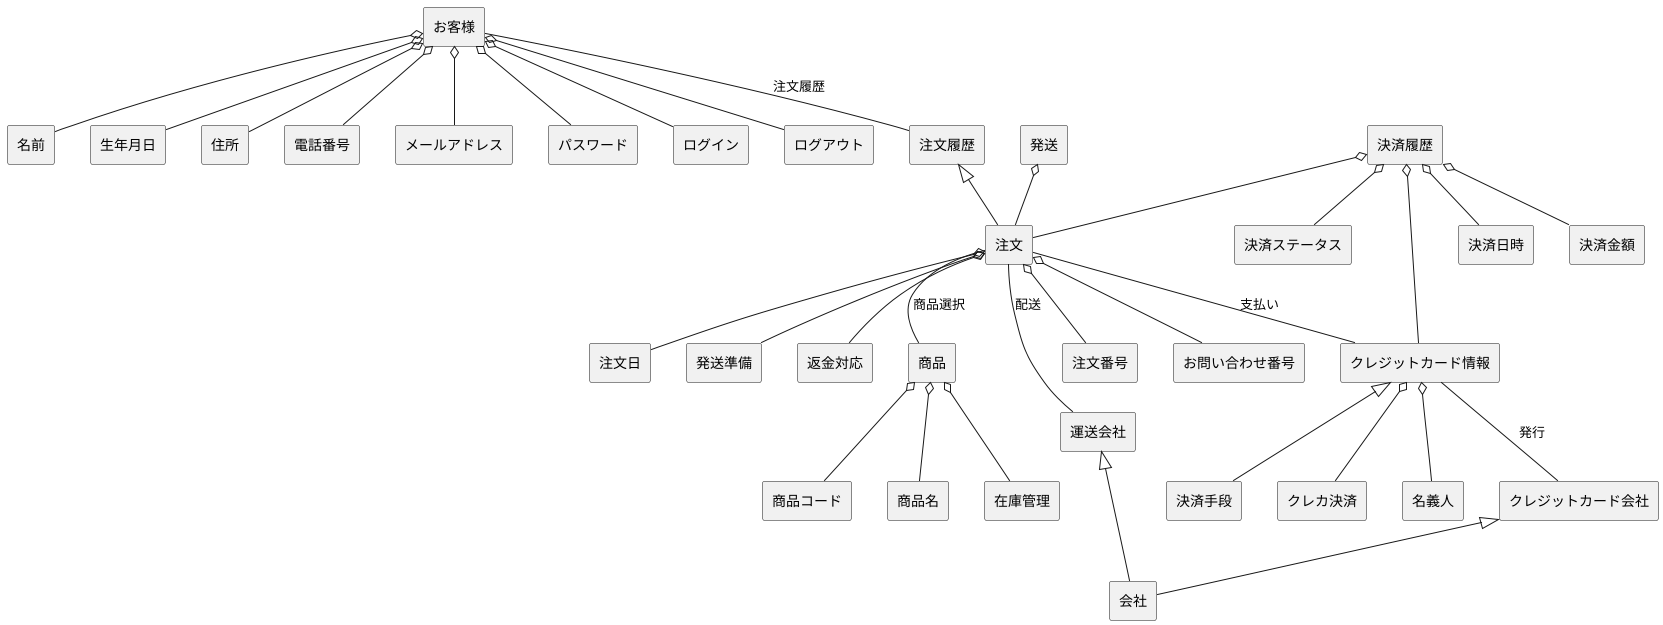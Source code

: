 @startuml Robodogドメインモデル図
skinparam componentStyle rectangle

' 属性（has-a関係）
[お客様] o-- [名前]
[お客様] o-- [生年月日]
[お客様] o-- [住所]
[お客様] o-- [電話番号]
[お客様] o-- [メールアドレス]
[お客様] o-- [パスワード]
[お客様] o-- [ログイン]
[お客様] o-- [ログアウト]

[商品] o-- [商品コード]
[商品] o-- [商品名]
[商品] o-- [在庫管理]

[注文] o-- [注文番号]
[注文] o-- [お問い合わせ番号]
[注文] o-- [注文日]
[注文] o-- [発送準備]
[注文] o-- [返金対応]

[発送] o-- [注文]

[クレジットカード情報] o-- [名義人]
[クレジットカード情報] o-- [クレカ決済]

[決済履歴] o-- [注文]
[決済履歴] o-- [クレジットカード情報]
[決済履歴] o-- [決済日時]
[決済履歴] o-- [決済金額]
[決済履歴] o-- [決済ステータス]

' 関係（has-a）
[お客様] -- [注文履歴] : 注文履歴
[注文] -- [商品] : 商品選択
[注文] -- [クレジットカード情報] : 支払い
[注文] -- [運送会社] : 配送
[クレジットカード情報] -- [クレジットカード会社] : 発行

' is-a モデル（継承関係）
[注文履歴] <|-- [注文]
[クレジットカード情報] <|-- [決済手段]
[運送会社] <|-- [会社]
[クレジットカード会社] <|-- [会社]

@enduml